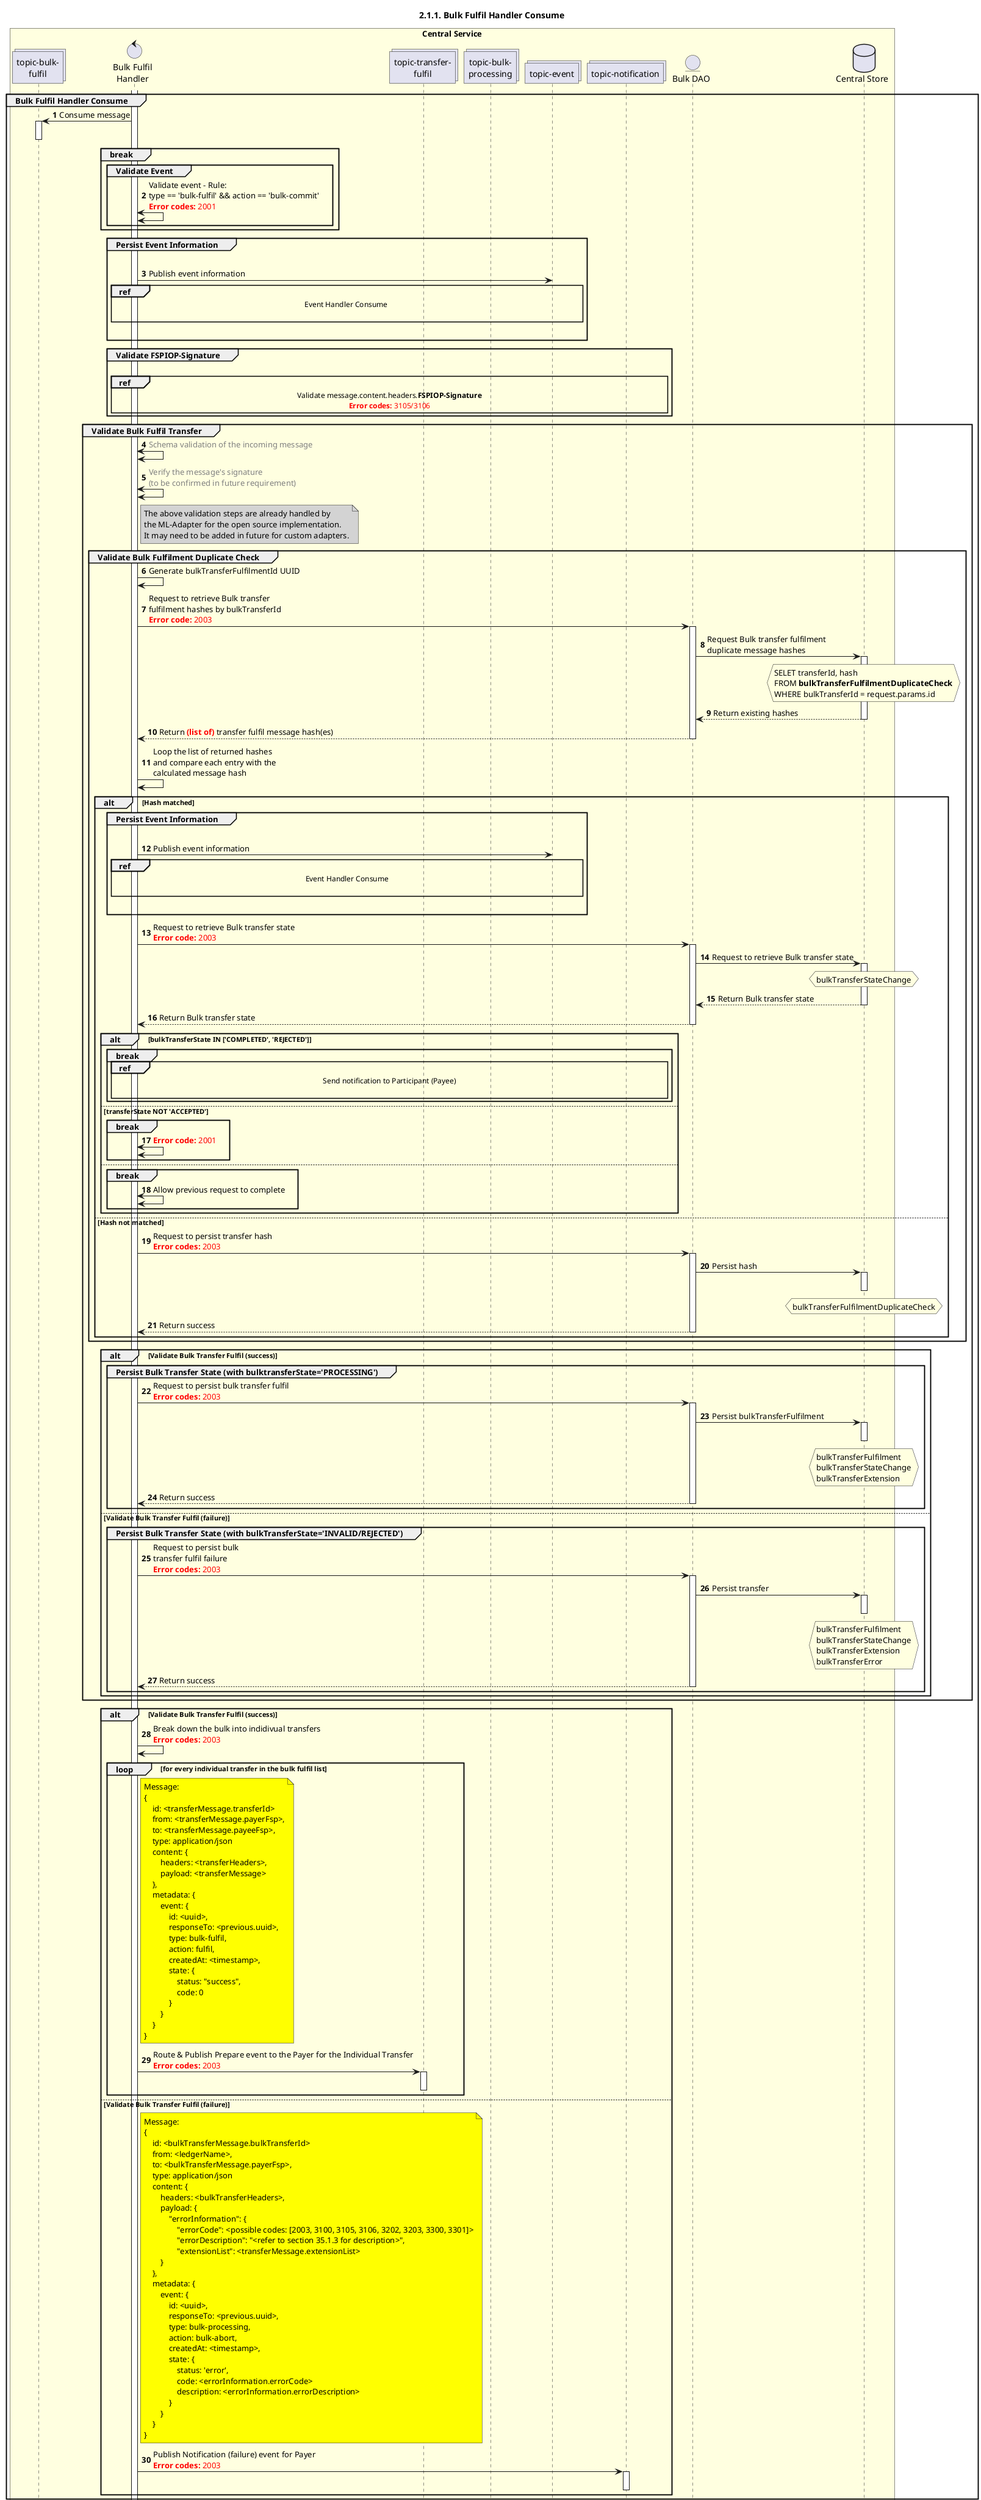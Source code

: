 /'*****
 License
 --------------
 Copyright © 2017 Bill & Melinda Gates Foundation
 The Mojaloop files are made available by the Bill & Melinda Gates Foundation under the Apache License, Version 2.0 (the "License") and you may not use these files except in compliance with the License. You may obtain a copy of the License at
 http://www.apache.org/licenses/LICENSE-2.0
 Unless required by applicable law or agreed to in writing, the Mojaloop files are distributed on an "AS IS" BASIS, WITHOUT WARRANTIES OR CONDITIONS OF ANY KIND, either express or implied. See the License for the specific language governing permissions and limitations under the License.
 Contributors
 --------------
 This is the official list of the Mojaloop project contributors for this file.
 Names of the original copyright holders (individuals or organizations)
 should be listed with a '*' in the first column. People who have
 contributed from an organization can be listed under the organization
 that actually holds the copyright for their contributions (see the
 Gates Foundation organization for an example). Those individuals should have
 their names indented and be marked with a '-'. Email address can be added
 optionally within square brackets <email>.
 * Gates Foundation
 - Name Surname <name.surname@gatesfoundation.com>

 * Georgi Georgiev <georgi.georgiev@modusbox.com>
 --------------
 ******'/

@startuml
' declare title
title 2.1.1. Bulk Fulfil Handler Consume

autonumber

' Actor Keys:
'   boundary - APIs/Interfaces, etc
'   collections - Kafka Topics
'   control - Kafka Consumers
'   entity - Database Access Objects
'   database - Database Persistance Store

' declare actors
collections "topic-bulk-\nfulfil" as TOPIC_BULK_FULFIL
collections "topic-bulk-\nprocessing" as TOPIC_BULK_PROCESSING
control "Bulk Fulfil\nHandler" as BULK_FULF_HANDLER
collections "topic-transfer-\nfulfil" as TOPIC_TRANSFER_FULFIL
collections "topic-event" as TOPIC_EVENTS
collections "topic-notification" as TOPIC_NOTIFICATION
entity "Bulk DAO" as BULK_DAO
database "Central Store" as DB

box "Central Service" #LightYellow
    participant TOPIC_BULK_FULFIL
    participant BULK_FULF_HANDLER
    participant TOPIC_TRANSFER_FULFIL
    participant TOPIC_BULK_PROCESSING
    participant TOPIC_EVENTS
    participant TOPIC_NOTIFICATION
    participant BULK_DAO
    participant DB
end box

' start flow
activate BULK_FULF_HANDLER
group Bulk Fulfil Handler Consume
    TOPIC_BULK_FULFIL <- BULK_FULF_HANDLER: Consume message
    activate TOPIC_BULK_FULFIL
    deactivate TOPIC_BULK_FULFIL

    break
        group Validate Event
            BULK_FULF_HANDLER <-> BULK_FULF_HANDLER: Validate event - Rule:\ntype == 'bulk-fulfil' && action == 'bulk-commit'\n<color #FF0000><b>Error codes:</b> 2001</color>
        end
    end

    group Persist Event Information
        |||
        BULK_FULF_HANDLER -> TOPIC_EVENTS: Publish event information
        ref over BULK_FULF_HANDLER, TOPIC_EVENTS:  Event Handler Consume \n
        |||
    end

    group Validate FSPIOP-Signature
        |||
        ref over BULK_FULF_HANDLER, TOPIC_NOTIFICATION: Validate message.content.headers.**FSPIOP-Signature**\n<color #FF0000><b>Error codes:</b> 3105/3106</color>
    end

    group Validate Bulk Fulfil Transfer
        BULK_FULF_HANDLER <-> BULK_FULF_HANDLER: <color #gray>Schema validation of the incoming message</color>
        BULK_FULF_HANDLER <-> BULK_FULF_HANDLER: <color #gray>Verify the message's signature</color>\n<color #gray>(to be confirmed in future requirement)</color>
        note right of BULK_FULF_HANDLER #lightgrey
            The above validation steps are already handled by
            the ML-Adapter for the open source implementation.
            It may need to be added in future for custom adapters.
        end note
        group Validate Bulk Fulfilment Duplicate Check
            BULK_FULF_HANDLER -> BULK_FULF_HANDLER: Generate bulkTransferFulfilmentId UUID
            BULK_FULF_HANDLER -> BULK_DAO: Request to retrieve Bulk transfer\nfulfilment hashes by bulkTransferId\n<color #FF0000><b>Error code:</b> 2003</color>
            activate BULK_DAO
            BULK_DAO -> DB: Request Bulk transfer fulfilment\nduplicate message hashes
            hnote over DB #lightyellow
                SELET transferId, hash
                FROM **bulkTransferFulfilmentDuplicateCheck**
                WHERE bulkTransferId = request.params.id
            end note
            activate DB
            BULK_DAO <-- DB: Return existing hashes
            deactivate DB
            BULK_DAO --> BULK_FULF_HANDLER: Return <color #red>**(list of)**</color> transfer fulfil message hash(es)
            deactivate BULK_DAO
            BULK_FULF_HANDLER -> BULK_FULF_HANDLER: Loop the list of returned hashes\nand compare each entry with the\ncalculated message hash

            alt Hash matched
                group Persist Event Information
                    |||
                    BULK_FULF_HANDLER -> TOPIC_EVENTS: Publish event information
                    ref over BULK_FULF_HANDLER, TOPIC_EVENTS:  Event Handler Consume\n
                    |||
                end
                BULK_FULF_HANDLER -> BULK_DAO: Request to retrieve Bulk transfer state\n<color #FF0000><b>Error code:</b> 2003</color>
                activate BULK_DAO
                BULK_DAO -> DB: Request to retrieve Bulk transfer state
                hnote over DB #lightyellow
                    bulkTransferStateChange
                end note
                activate DB
                BULK_DAO <-- DB: Return Bulk transfer state
                deactivate DB
                BULK_DAO --> BULK_FULF_HANDLER: Return Bulk transfer state
                deactivate BULK_DAO
                alt bulkTransferState IN ['COMPLETED', 'REJECTED']
                    break
                        ref over BULK_FULF_HANDLER, TOPIC_NOTIFICATION: Send notification to Participant (Payee)\n
                    end
                else transferState NOT 'ACCEPTED'
                    break
                        BULK_FULF_HANDLER <-> BULK_FULF_HANDLER: <color #FF0000><b>Error code:</b> 2001</color>
                    end
                else
                    break
                        BULK_FULF_HANDLER <-> BULK_FULF_HANDLER: Allow previous request to complete
                    end
                end
            else Hash not matched
                BULK_FULF_HANDLER -> BULK_DAO: Request to persist transfer hash\n<color #FF0000><b>Error codes:</b> 2003</color>
                activate BULK_DAO
                BULK_DAO -> DB: Persist hash
                hnote over DB #lightyellow
                    bulkTransferFulfilmentDuplicateCheck
                end note
                activate DB
                deactivate DB
                BULK_DAO --> BULK_FULF_HANDLER: Return success
                deactivate BULK_DAO
            end
            
        end
        
        alt Validate Bulk Transfer Fulfil (success)
            group Persist Bulk Transfer State (with bulktransferState='PROCESSING')
                BULK_FULF_HANDLER -> BULK_DAO: Request to persist bulk transfer fulfil\n<color #FF0000><b>Error codes:</b> 2003</color>
                activate BULK_DAO
                BULK_DAO -> DB: Persist bulkTransferFulfilment
                hnote over DB #lightyellow
                    bulkTransferFulfilment
                    bulkTransferStateChange
                    bulkTransferExtension
                end note
                activate DB
                deactivate DB
                BULK_DAO --> BULK_FULF_HANDLER: Return success
                deactivate BULK_DAO
            end
        else Validate Bulk Transfer Fulfil (failure)
            group Persist Bulk Transfer State (with bulkTransferState='INVALID/REJECTED')
                BULK_FULF_HANDLER -> BULK_DAO: Request to persist bulk\ntransfer fulfil failure\n<color #FF0000><b>Error codes:</b> 2003</color>
                activate BULK_DAO
                BULK_DAO -> DB: Persist transfer
                hnote over DB #lightyellow
                    bulkTransferFulfilment
                    bulkTransferStateChange
                    bulkTransferExtension
                    bulkTransferError
                end note
                activate DB
                deactivate DB
                BULK_DAO --> BULK_FULF_HANDLER: Return success
                deactivate BULK_DAO
            end
        end

    end
    alt Validate Bulk Transfer Fulfil (success)
        BULK_FULF_HANDLER -> BULK_FULF_HANDLER: Break down the bulk into indidivual transfers\n<color #FF0000><b>Error codes:</b> 2003</color>
        loop for every individual transfer in the bulk fulfil list

            /' group Update Bulk Transfer Association (with bulkProcessingState='PROCESSING')
                BULK_FULF_HANDLER -> BULK_DAO: Request to persist bulk transfer association\n<color #FF0000><b>Error codes:</b> 2003</color>
                activate BULK_DAO
                BULK_DAO -> DB: Update bulkTransferAssociation
                hnote over DB #lightyellow
                    bulkTransferAssociation
                end note
                activate DB
                deactivate DB
                BULK_DAO --> BULK_FULF_HANDLER: Return success
                deactivate BULK_DAO
            end '/

            note right of BULK_FULF_HANDLER #yellow
                Message:
                {
                    id: <transferMessage.transferId>
                    from: <transferMessage.payerFsp>,
                    to: <transferMessage.payeeFsp>,
                    type: application/json
                    content: {
                        headers: <transferHeaders>,
                        payload: <transferMessage>
                    },
                    metadata: {
                        event: {
                            id: <uuid>,
                            responseTo: <previous.uuid>,
                            type: bulk-fulfil,
                            action: fulfil,
                            createdAt: <timestamp>,
                            state: {
                                status: "success",
                                code: 0
                            }
                        }
                    }
                }
            end note
            BULK_FULF_HANDLER -> TOPIC_TRANSFER_FULFIL: Route & Publish Prepare event to the Payer for the Individual Transfer\n<color #FF0000><b>Error codes:</b> 2003</color>
            activate TOPIC_TRANSFER_FULFIL
            deactivate TOPIC_TRANSFER_FULFIL
        end
    else Validate Bulk Transfer Fulfil (failure)
        note right of BULK_FULF_HANDLER #yellow
            Message:
            {
                id: <bulkTransferMessage.bulkTransferId>
                from: <ledgerName>,
                to: <bulkTransferMessage.payerFsp>,
                type: application/json
                content: {
                    headers: <bulkTransferHeaders>,
                    payload: {
                        "errorInformation": {
                            "errorCode": <possible codes: [2003, 3100, 3105, 3106, 3202, 3203, 3300, 3301]>
                            "errorDescription": "<refer to section 35.1.3 for description>",
                            "extensionList": <transferMessage.extensionList>
                    }
                },
                metadata: {
                    event: {
                        id: <uuid>,
                        responseTo: <previous.uuid>,
                        type: bulk-processing,
                        action: bulk-abort,
                        createdAt: <timestamp>,
                        state: {
                            status: 'error',
                            code: <errorInformation.errorCode>
                            description: <errorInformation.errorDescription>
                        }
                    }
                }
            }
        end note
        BULK_FULF_HANDLER -> TOPIC_NOTIFICATION: Publish Notification (failure) event for Payer\n<color #FF0000><b>Error codes:</b> 2003</color>
        activate TOPIC_NOTIFICATION
        deactivate TOPIC_NOTIFICATION
    end
end
deactivate BULK_FULF_HANDLER
@enduml

